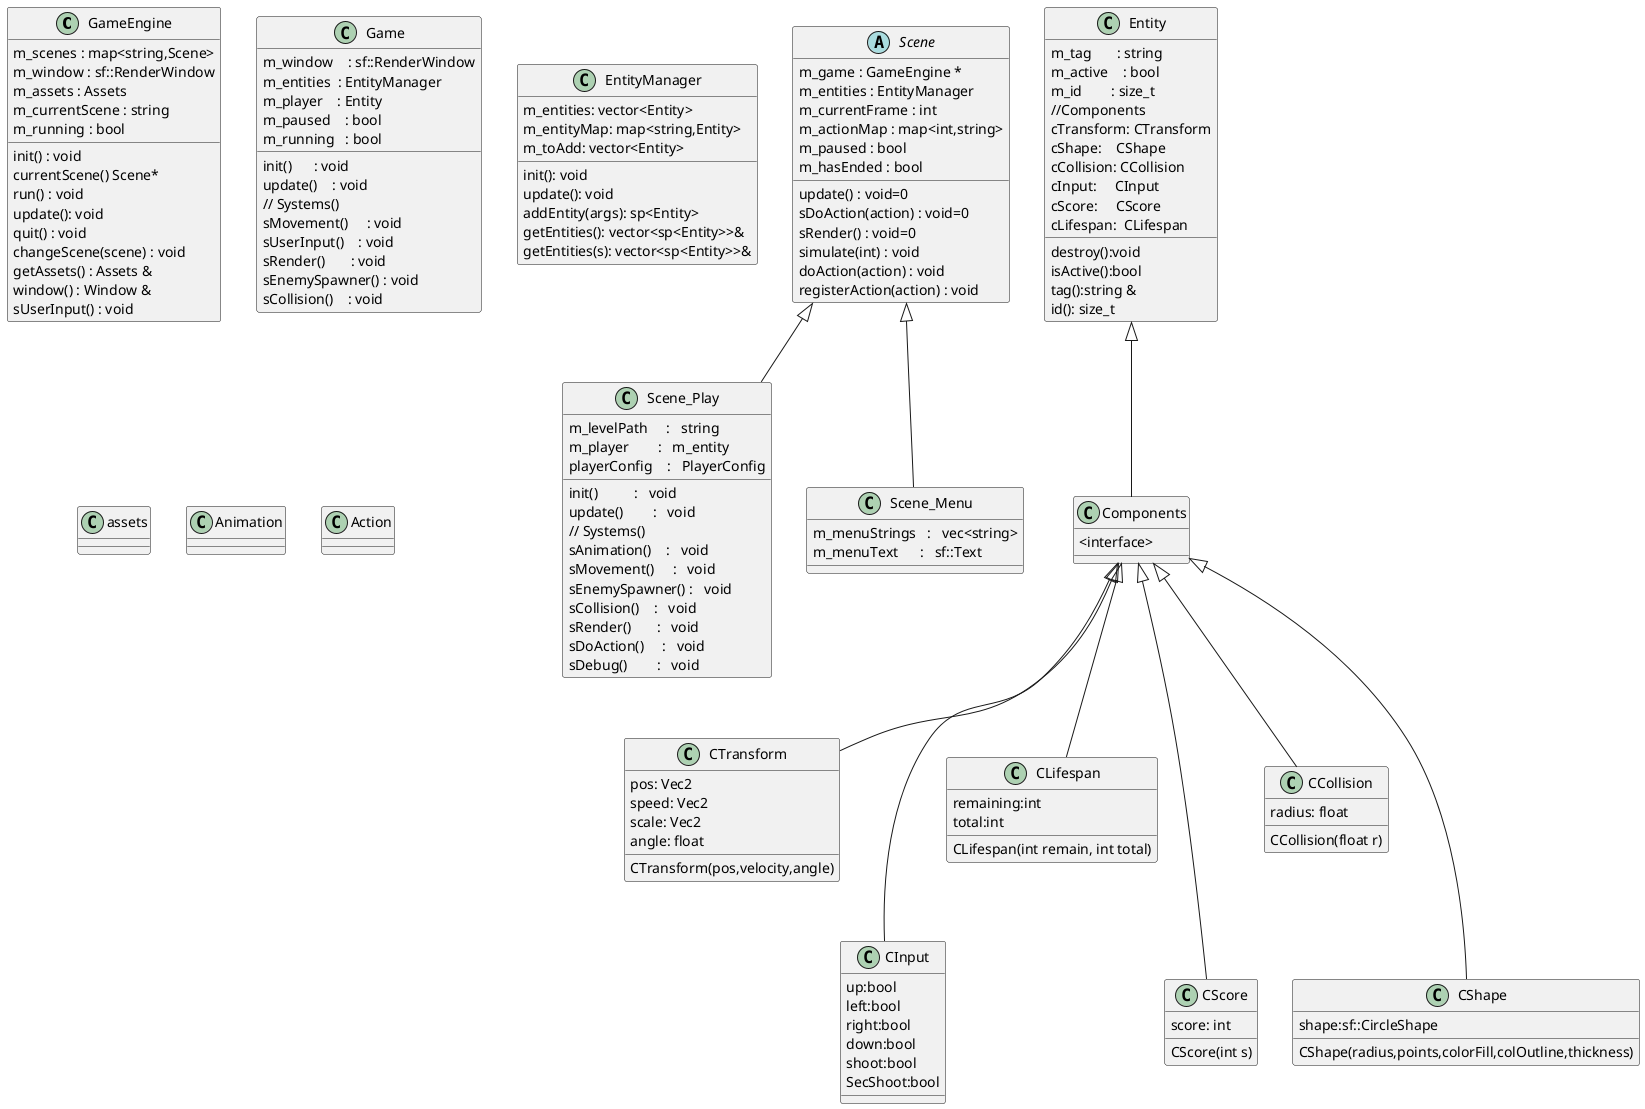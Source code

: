 @startuml
'https://plantuml.com/class-diagram
class GameEngine
abstract Scene
class Scene_Play
class Scene_Menu
Scene <|-- Scene_Menu
Scene <|-- Scene_Play

class Game
class EntityManager
class Entity
class Components
{
<interface>
}
class assets
class Animation
class Action

class CTransform
{
pos: Vec2
speed: Vec2
scale: Vec2
angle: float
CTransform(pos,velocity,angle)
}
Entity<|--Components
Components<|--CTransform
Components<|---CInput
Components<|--CLifespan
Components<|---CScore
Components<|--CCollision
Components<|---CShape
class CCollision
{
radius: float
CCollision(float r)
}
class CLifespan
{
remaining:int
total:int
CLifespan(int remain, int total)
}
class CScore
{
score: int
CScore(int s)
}

class CInput
{
up:bool
left:bool
right:bool
down:bool
shoot:bool
SecShoot:bool
}
class CShape
{
shape:sf::CircleShape
CShape(radius,points,colorFill,colOutline,thickness)
}
class Game {
m_window    : sf::RenderWindow
m_entities  : EntityManager
m_player    : Entity
m_paused    : bool
m_running   : bool
init()      : void
update()    : void
// Systems()
sMovement()     : void
sUserInput()    : void
sRender()       : void
sEnemySpawner() : void
sCollision()    : void
}

class EntityManager
{
m_entities: vector<Entity>
m_entityMap: map<string,Entity>
m_toAdd: vector<Entity>
init(): void
update(): void
addEntity(args): sp<Entity>
getEntities(): vector<sp<Entity>>&
getEntities(s): vector<sp<Entity>>&
}

class Entity
{
m_tag       : string
m_active    : bool
m_id        : size_t
//Components
cTransform: CTransform
cShape:    CShape
cCollision: CCollision
cInput:     CInput
cScore:     CScore
cLifespan:  CLifespan
destroy():void
isActive():bool
tag():string &
id(): size_t
}

class GameEngine
{
m_scenes : map<string,Scene>
m_window : sf::RenderWindow
m_assets : Assets
m_currentScene : string
m_running : bool
init() : void
currentScene() Scene*
run() : void
update(): void
quit() : void
changeScene(scene) : void
getAssets() : Assets &
window() : Window &
sUserInput() : void
}
abstract Scene
{
m_game : GameEngine *
m_entities : EntityManager
m_currentFrame : int
m_actionMap : map<int,string>
m_paused : bool
m_hasEnded : bool
update() : void=0
sDoAction(action) : void=0
sRender() : void=0
simulate(int) : void
doAction(action) : void
registerAction(action) : void
}

class Scene_Play
{
m_levelPath     :   string
m_player        :   m_entity
playerConfig    :   PlayerConfig
init()          :   void
update()        :   void
// Systems()
sAnimation()    :   void
sMovement()     :   void
sEnemySpawner() :   void
sCollision()    :   void
sRender()       :   void
sDoAction()     :   void
sDebug()        :   void
}
class Scene_Menu
{
m_menuStrings   :   vec<string>
m_menuText      :   sf::Text
}
@enduml